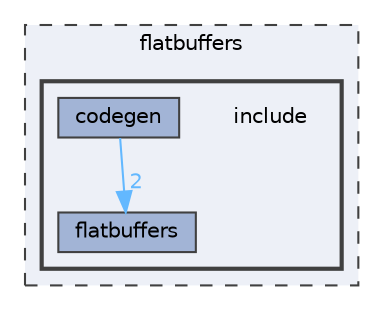 digraph "flatbuffers/include"
{
 // LATEX_PDF_SIZE
  bgcolor="transparent";
  edge [fontname=Helvetica,fontsize=10,labelfontname=Helvetica,labelfontsize=10];
  node [fontname=Helvetica,fontsize=10,shape=box,height=0.2,width=0.4];
  compound=true
  subgraph clusterdir_aab3332a77760f74556dcb4aee61b405 {
    graph [ bgcolor="#edf0f7", pencolor="grey25", label="flatbuffers", fontname=Helvetica,fontsize=10 style="filled,dashed", URL="dir_aab3332a77760f74556dcb4aee61b405.html",tooltip=""]
  subgraph clusterdir_1070400e4fc31576c7133789377210a4 {
    graph [ bgcolor="#edf0f7", pencolor="grey25", label="", fontname=Helvetica,fontsize=10 style="filled,bold", URL="dir_1070400e4fc31576c7133789377210a4.html",tooltip=""]
    dir_1070400e4fc31576c7133789377210a4 [shape=plaintext, label="include"];
  dir_02575f3d627b4cd4f6378a76fb284a5c [label="codegen", fillcolor="#a2b4d6", color="grey25", style="filled", URL="dir_02575f3d627b4cd4f6378a76fb284a5c.html",tooltip=""];
  dir_2e3d081ab23653956f6378e4fa6ea1d2 [label="flatbuffers", fillcolor="#a2b4d6", color="grey25", style="filled", URL="dir_2e3d081ab23653956f6378e4fa6ea1d2.html",tooltip=""];
  }
  }
  dir_02575f3d627b4cd4f6378a76fb284a5c->dir_2e3d081ab23653956f6378e4fa6ea1d2 [headlabel="2", labeldistance=1.5 headhref="dir_000021_000065.html" href="dir_000021_000065.html" color="steelblue1" fontcolor="steelblue1"];
}
